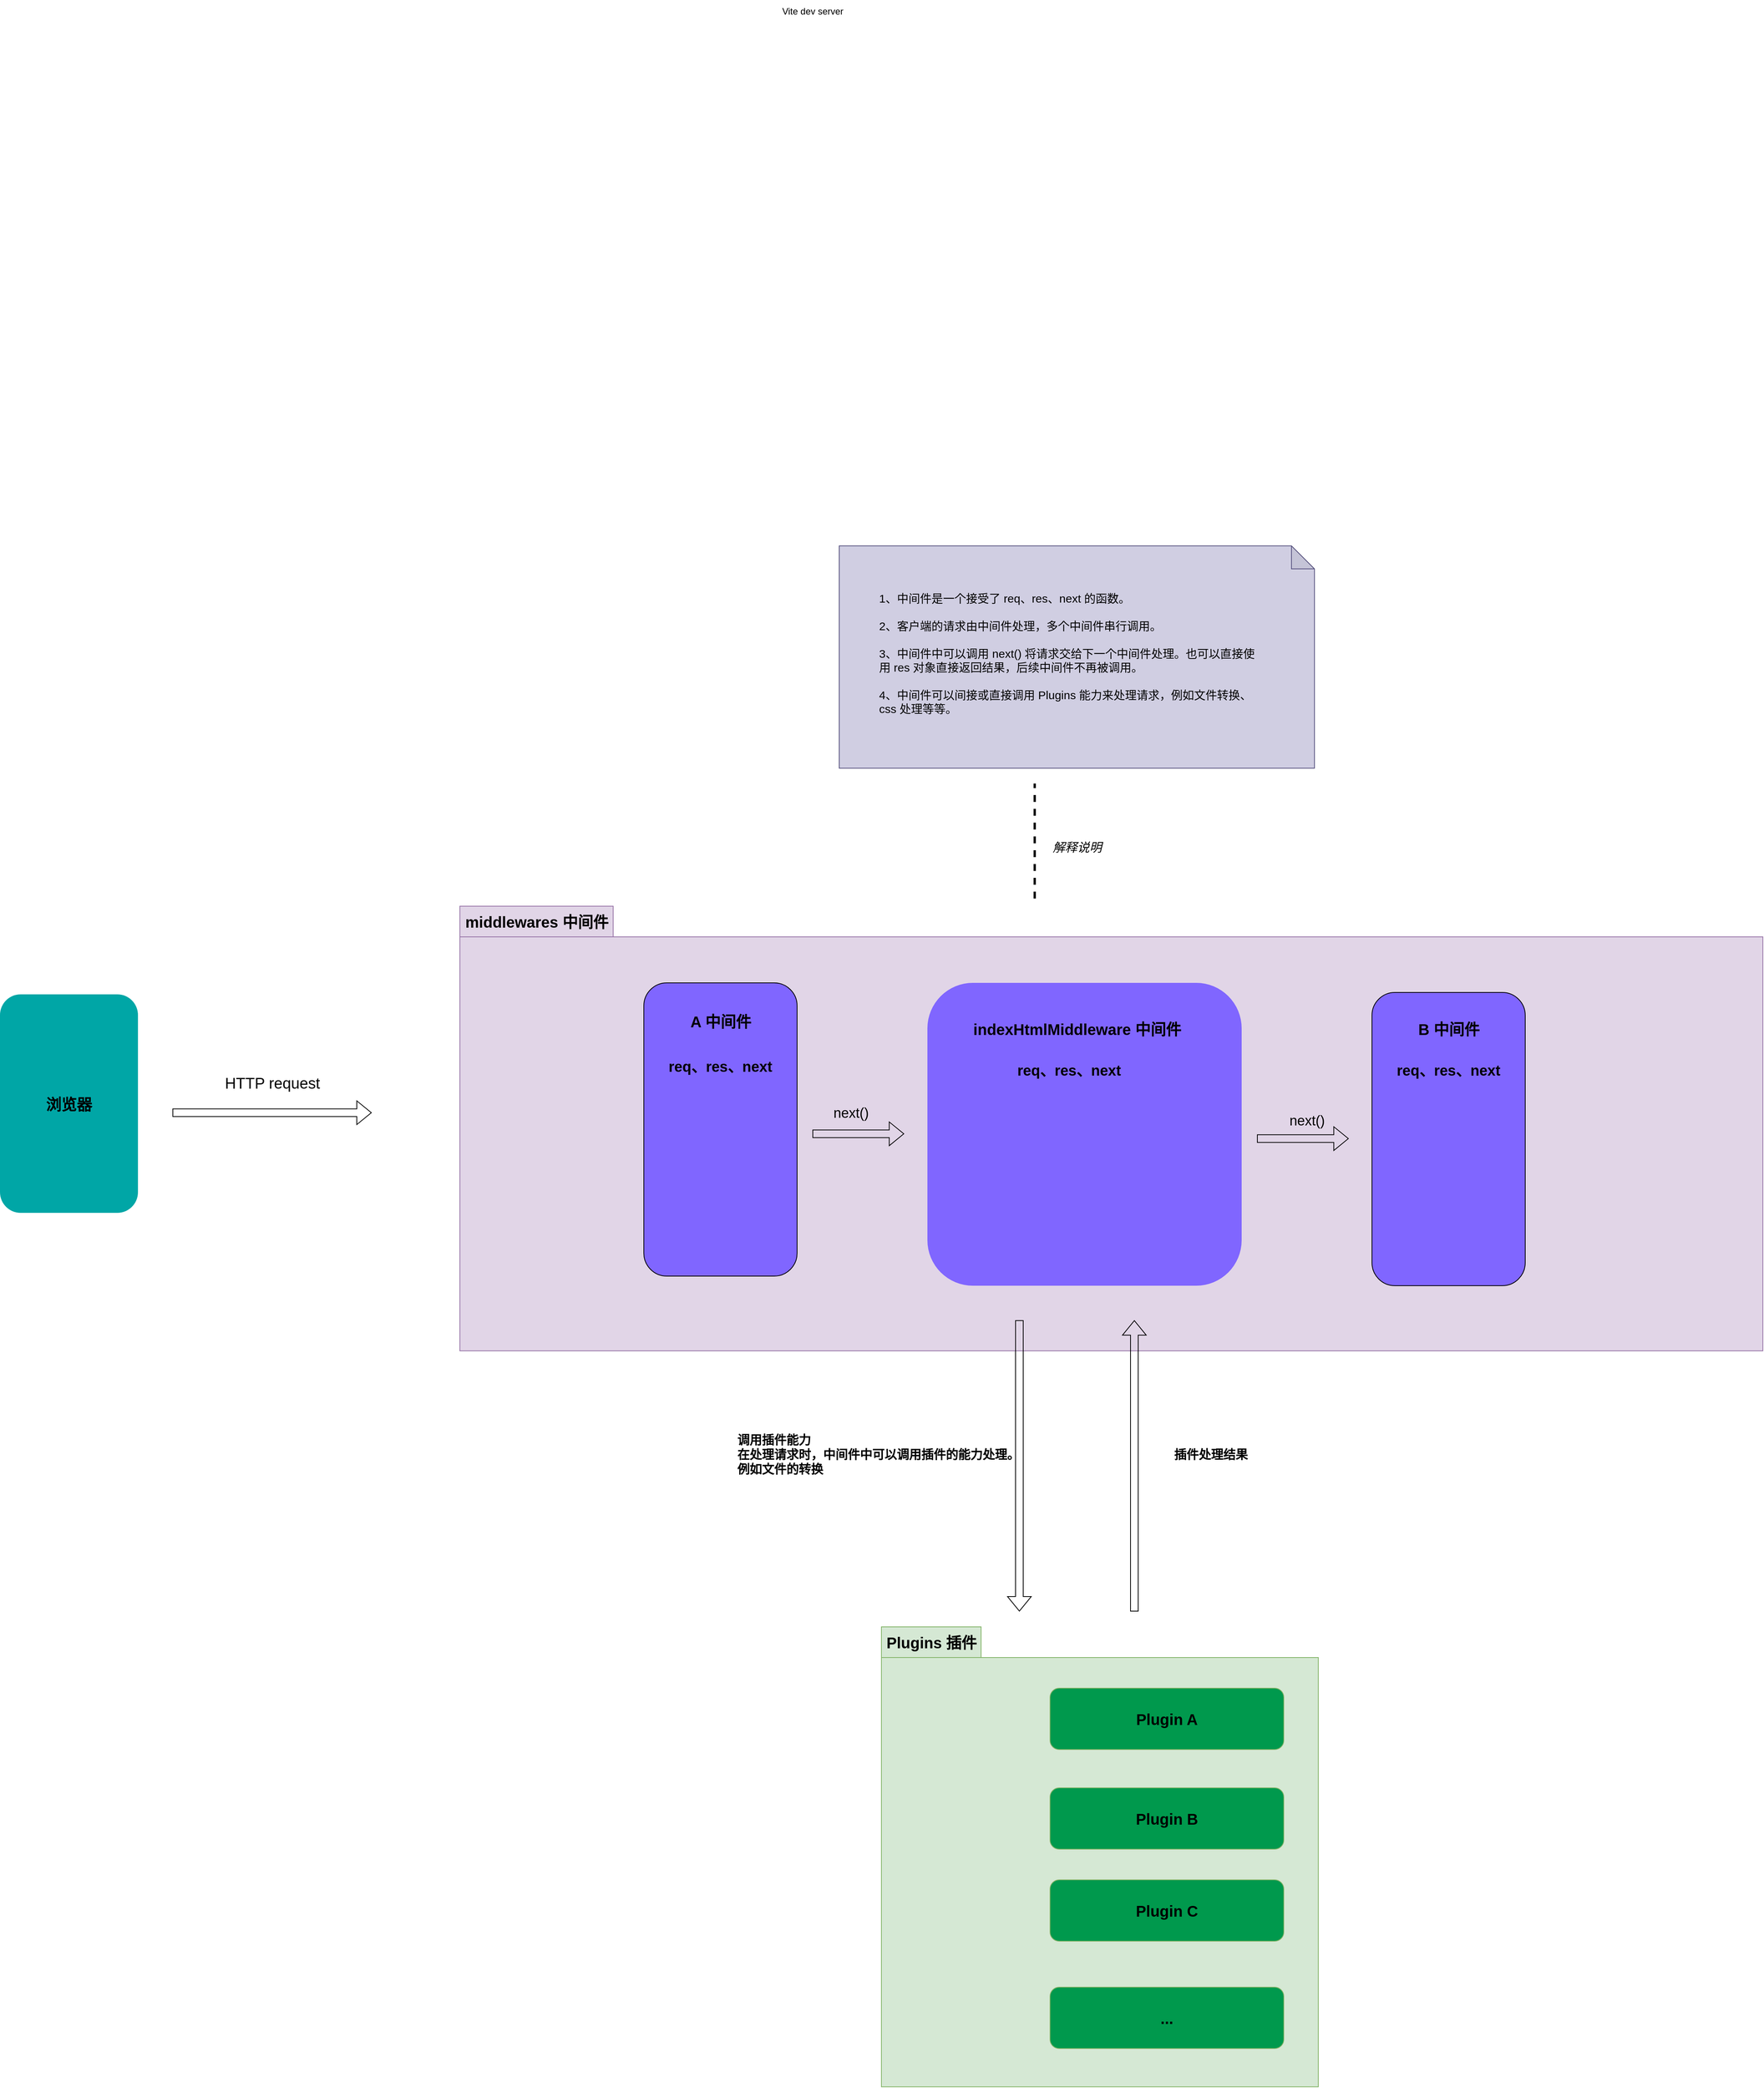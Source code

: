 <mxfile version="24.6.4" type="github">
  <diagram name="第 1 页" id="OXRmj3ONts_fg6BUwYeo">
    <mxGraphModel dx="3420" dy="2542" grid="1" gridSize="10" guides="1" tooltips="1" connect="1" arrows="1" fold="1" page="1" pageScale="1" pageWidth="827" pageHeight="1169" math="0" shadow="0">
      <root>
        <mxCell id="0" />
        <mxCell id="1" parent="0" />
        <mxCell id="Advp9efCXmAQx4mpiXnv-3" style="edgeStyle=orthogonalEdgeStyle;rounded=0;orthogonalLoop=1;jettySize=auto;html=1;strokeColor=none;" edge="1" parent="1" source="Advp9efCXmAQx4mpiXnv-2">
          <mxGeometry relative="1" as="geometry">
            <mxPoint x="350" y="350" as="targetPoint" />
          </mxGeometry>
        </mxCell>
        <mxCell id="Advp9efCXmAQx4mpiXnv-2" value="浏览器" style="rounded=1;whiteSpace=wrap;html=1;fillColor=#00A6A6;strokeColor=none;fontSize=20;fontStyle=1" vertex="1" parent="1">
          <mxGeometry x="-250" y="245" width="180" height="285" as="geometry" />
        </mxCell>
        <mxCell id="Advp9efCXmAQx4mpiXnv-4" value="HTTP request" style="text;html=1;align=center;verticalAlign=middle;resizable=0;points=[];autosize=1;strokeColor=none;fillColor=none;fontSize=20;" vertex="1" parent="1">
          <mxGeometry x="30" y="340" width="150" height="40" as="geometry" />
        </mxCell>
        <mxCell id="Advp9efCXmAQx4mpiXnv-12" value="" style="rounded=0;whiteSpace=wrap;html=1;strokeColor=#9673a6;fillColor=#e1d5e7;" vertex="1" parent="1">
          <mxGeometry x="350" y="170" width="1700" height="540" as="geometry" />
        </mxCell>
        <mxCell id="Advp9efCXmAQx4mpiXnv-13" value="middlewares 中间件" style="text;html=1;align=center;verticalAlign=middle;resizable=0;points=[];autosize=1;strokeColor=#9673a6;fillColor=#e1d5e7;fontStyle=1;fontSize=20;" vertex="1" parent="1">
          <mxGeometry x="350" y="130" width="200" height="40" as="geometry" />
        </mxCell>
        <mxCell id="Advp9efCXmAQx4mpiXnv-14" value="" style="rounded=1;whiteSpace=wrap;html=1;fillColor=#8066FF;strokeColor=none;" vertex="1" parent="1">
          <mxGeometry x="960" y="230" width="410" height="395" as="geometry" />
        </mxCell>
        <mxCell id="Advp9efCXmAQx4mpiXnv-15" value="" style="rounded=1;whiteSpace=wrap;html=1;strokeColor=default;fillColor=#8066FF;" vertex="1" parent="1">
          <mxGeometry x="1540" y="242.5" width="200" height="382.5" as="geometry" />
        </mxCell>
        <mxCell id="Advp9efCXmAQx4mpiXnv-27" value="Vite dev server" style="text;html=1;align=center;verticalAlign=middle;resizable=0;points=[];autosize=1;strokeColor=none;fillColor=none;" vertex="1" parent="1">
          <mxGeometry x="760" y="-1052" width="100" height="30" as="geometry" />
        </mxCell>
        <mxCell id="Advp9efCXmAQx4mpiXnv-29" style="edgeStyle=orthogonalEdgeStyle;rounded=0;orthogonalLoop=1;jettySize=auto;html=1;strokeColor=none;" edge="1" parent="1">
          <mxGeometry relative="1" as="geometry">
            <mxPoint x="390" y="-500" as="targetPoint" />
            <mxPoint x="120" y="-500.0" as="sourcePoint" />
          </mxGeometry>
        </mxCell>
        <mxCell id="Advp9efCXmAQx4mpiXnv-33" value="indexHtmlMiddleware 中间件" style="text;html=1;align=center;verticalAlign=middle;resizable=0;points=[];autosize=1;strokeColor=none;fillColor=none;fontStyle=1;fontSize=20;" vertex="1" parent="1">
          <mxGeometry x="1015" y="270" width="280" height="40" as="geometry" />
        </mxCell>
        <mxCell id="Advp9efCXmAQx4mpiXnv-35" value="" style="rounded=1;whiteSpace=wrap;html=1;strokeColor=default;fillColor=#8066FF;" vertex="1" parent="1">
          <mxGeometry x="590" y="230" width="200" height="382.5" as="geometry" />
        </mxCell>
        <mxCell id="Advp9efCXmAQx4mpiXnv-39" value="req、res、next" style="text;html=1;align=center;verticalAlign=middle;whiteSpace=wrap;rounded=0;fontSize=19;fontStyle=1;strokeColor=none;" vertex="1" parent="1">
          <mxGeometry x="575" y="325" width="230" height="30" as="geometry" />
        </mxCell>
        <mxCell id="Advp9efCXmAQx4mpiXnv-41" value="req、res、next" style="text;html=1;align=center;verticalAlign=middle;whiteSpace=wrap;rounded=0;fontSize=19;fontStyle=1;strokeColor=none;" vertex="1" parent="1">
          <mxGeometry x="1525" y="330" width="230" height="30" as="geometry" />
        </mxCell>
        <mxCell id="Advp9efCXmAQx4mpiXnv-42" value="req、res、next" style="text;html=1;align=center;verticalAlign=middle;whiteSpace=wrap;rounded=0;fontSize=19;fontStyle=1;strokeColor=none;" vertex="1" parent="1">
          <mxGeometry x="1030" y="330" width="230" height="30" as="geometry" />
        </mxCell>
        <mxCell id="Advp9efCXmAQx4mpiXnv-47" value="" style="shape=flexArrow;endArrow=classic;html=1;rounded=0;strokeColor=none;" edge="1" parent="1">
          <mxGeometry width="50" height="50" relative="1" as="geometry">
            <mxPoint x="1060" y="650" as="sourcePoint" />
            <mxPoint x="1060" y="1110" as="targetPoint" />
          </mxGeometry>
        </mxCell>
        <mxCell id="Advp9efCXmAQx4mpiXnv-48" value="" style="shape=flexArrow;endArrow=classic;html=1;rounded=0;strokeColor=none;" edge="1" parent="1">
          <mxGeometry width="50" height="50" relative="1" as="geometry">
            <mxPoint x="1241" y="1110" as="sourcePoint" />
            <mxPoint x="1240.999" y="650" as="targetPoint" />
          </mxGeometry>
        </mxCell>
        <mxCell id="Advp9efCXmAQx4mpiXnv-58" value="" style="rounded=0;whiteSpace=wrap;html=1;fillColor=#d5e8d4;strokeColor=#82b366;" vertex="1" parent="1">
          <mxGeometry x="900" y="1110" width="570" height="560" as="geometry" />
        </mxCell>
        <mxCell id="Advp9efCXmAQx4mpiXnv-59" value="Plugin A" style="rounded=1;whiteSpace=wrap;html=1;fillColor=#00994D;strokeColor=#82b366;fontSize=20;fontStyle=1" vertex="1" parent="1">
          <mxGeometry x="1120" y="1150" width="305" height="80" as="geometry" />
        </mxCell>
        <mxCell id="Advp9efCXmAQx4mpiXnv-60" value="..." style="rounded=1;whiteSpace=wrap;html=1;fillColor=#00994D;strokeColor=#82b366;fontSize=20;fontStyle=1" vertex="1" parent="1">
          <mxGeometry x="1120" y="1540" width="305" height="80" as="geometry" />
        </mxCell>
        <mxCell id="Advp9efCXmAQx4mpiXnv-61" value="Plugin C" style="rounded=1;whiteSpace=wrap;html=1;fillColor=#00994D;strokeColor=#82b366;fontSize=20;fontStyle=1" vertex="1" parent="1">
          <mxGeometry x="1120" y="1400" width="305" height="80" as="geometry" />
        </mxCell>
        <mxCell id="Advp9efCXmAQx4mpiXnv-62" value="Plugin B" style="rounded=1;whiteSpace=wrap;html=1;fillColor=#00994D;strokeColor=#82b366;fontSize=20;fontStyle=1" vertex="1" parent="1">
          <mxGeometry x="1120" y="1280" width="305" height="80" as="geometry" />
        </mxCell>
        <mxCell id="Advp9efCXmAQx4mpiXnv-63" value="" style="shape=flexArrow;endArrow=classic;html=1;rounded=0;" edge="1" parent="1">
          <mxGeometry width="50" height="50" relative="1" as="geometry">
            <mxPoint x="1080" y="670" as="sourcePoint" />
            <mxPoint x="1080" y="1050" as="targetPoint" />
          </mxGeometry>
        </mxCell>
        <mxCell id="Advp9efCXmAQx4mpiXnv-64" value="" style="shape=flexArrow;endArrow=classic;html=1;rounded=0;" edge="1" parent="1">
          <mxGeometry width="50" height="50" relative="1" as="geometry">
            <mxPoint x="1230" y="1050" as="sourcePoint" />
            <mxPoint x="1230" y="670" as="targetPoint" />
          </mxGeometry>
        </mxCell>
        <mxCell id="Advp9efCXmAQx4mpiXnv-65" value="&lt;div style=&quot;font-size: 16px;&quot;&gt;调用插件能力&lt;/div&gt;在处理请求时，中间件中可以调用插件的能力处理。&lt;div style=&quot;font-size: 16px;&quot;&gt;例如文件的转换&lt;/div&gt;" style="text;html=1;align=left;verticalAlign=middle;resizable=0;points=[];autosize=1;strokeColor=none;fillColor=none;fontSize=16;fontStyle=1" vertex="1" parent="1">
          <mxGeometry x="710" y="810" width="390" height="70" as="geometry" />
        </mxCell>
        <mxCell id="Advp9efCXmAQx4mpiXnv-66" value="插件处理结果" style="text;html=1;align=left;verticalAlign=middle;resizable=0;points=[];autosize=1;strokeColor=none;fillColor=none;fontSize=16;fontStyle=1" vertex="1" parent="1">
          <mxGeometry x="1280" y="830" width="120" height="30" as="geometry" />
        </mxCell>
        <mxCell id="Advp9efCXmAQx4mpiXnv-67" value="" style="group;fillColor=none;strokeColor=none;" vertex="1" connectable="0" parent="1">
          <mxGeometry x="845" y="-340" width="620" height="290" as="geometry" />
        </mxCell>
        <mxCell id="Advp9efCXmAQx4mpiXnv-43" value="" style="shape=note;whiteSpace=wrap;html=1;backgroundOutline=1;darkOpacity=0.05;strokeColor=#56517e;labelBorderColor=default;fillColor=#d0cee2;" vertex="1" parent="Advp9efCXmAQx4mpiXnv-67">
          <mxGeometry width="620" height="290" as="geometry" />
        </mxCell>
        <mxCell id="Advp9efCXmAQx4mpiXnv-44" value="1、中间件是一个接受了 req、res、next 的函数。&lt;div style=&quot;font-size: 15px;&quot;&gt;&lt;br style=&quot;font-size: 15px;&quot;&gt;&lt;/div&gt;&lt;div style=&quot;font-size: 15px;&quot;&gt;2、客户端的请求由中间件处理，多个中间件串行调用。&lt;/div&gt;&lt;div style=&quot;font-size: 15px;&quot;&gt;&lt;br style=&quot;font-size: 15px;&quot;&gt;&lt;/div&gt;&lt;div style=&quot;font-size: 15px;&quot;&gt;3、中间件中可以调用 next() 将请求交给下一个中间件处理。也可以直接使用 res 对象直接返回结果，后续中间件不再被调用。&lt;/div&gt;&lt;div style=&quot;font-size: 15px;&quot;&gt;&lt;br style=&quot;font-size: 15px;&quot;&gt;&lt;/div&gt;&lt;div style=&quot;font-size: 15px;&quot;&gt;4、中间件可以间接或直接调用 Plugins 能力来处理请求，例如文件转换、css 处理等等。&lt;/div&gt;" style="text;html=1;align=left;verticalAlign=middle;whiteSpace=wrap;rounded=0;fontSize=15;strokeColor=none;fillColor=#d0cee2;" vertex="1" parent="Advp9efCXmAQx4mpiXnv-67">
          <mxGeometry x="50" y="30" width="500" height="220" as="geometry" />
        </mxCell>
        <mxCell id="Advp9efCXmAQx4mpiXnv-68" value="A 中间件" style="text;html=1;align=center;verticalAlign=middle;resizable=0;points=[];autosize=1;strokeColor=none;fillColor=none;fontStyle=1;fontSize=20;" vertex="1" parent="1">
          <mxGeometry x="640" y="260" width="100" height="40" as="geometry" />
        </mxCell>
        <mxCell id="Advp9efCXmAQx4mpiXnv-69" value="B 中间件" style="text;html=1;align=center;verticalAlign=middle;resizable=0;points=[];autosize=1;strokeColor=none;fillColor=none;fontStyle=1;fontSize=20;" vertex="1" parent="1">
          <mxGeometry x="1590" y="270" width="100" height="40" as="geometry" />
        </mxCell>
        <mxCell id="Advp9efCXmAQx4mpiXnv-70" value="" style="shape=flexArrow;endArrow=classic;html=1;rounded=0;entryX=0.341;entryY=0.537;entryDx=0;entryDy=0;entryPerimeter=0;" edge="1" parent="1">
          <mxGeometry width="50" height="50" relative="1" as="geometry">
            <mxPoint x="810" y="426.9" as="sourcePoint" />
            <mxPoint x="929.7" y="426.88" as="targetPoint" />
          </mxGeometry>
        </mxCell>
        <mxCell id="Advp9efCXmAQx4mpiXnv-71" value="" style="shape=flexArrow;endArrow=classic;html=1;rounded=0;entryX=0.341;entryY=0.537;entryDx=0;entryDy=0;entryPerimeter=0;" edge="1" parent="1">
          <mxGeometry width="50" height="50" relative="1" as="geometry">
            <mxPoint x="1390" y="433.15" as="sourcePoint" />
            <mxPoint x="1509.7" y="433.13" as="targetPoint" />
          </mxGeometry>
        </mxCell>
        <mxCell id="Advp9efCXmAQx4mpiXnv-72" value="next()" style="text;html=1;align=center;verticalAlign=middle;resizable=0;points=[];autosize=1;strokeColor=none;fillColor=none;fontSize=18;" vertex="1" parent="1">
          <mxGeometry x="825" y="380" width="70" height="40" as="geometry" />
        </mxCell>
        <mxCell id="Advp9efCXmAQx4mpiXnv-73" value="next()" style="text;html=1;align=center;verticalAlign=middle;resizable=0;points=[];autosize=1;strokeColor=none;fillColor=none;fontSize=18;" vertex="1" parent="1">
          <mxGeometry x="1420" y="390" width="70" height="40" as="geometry" />
        </mxCell>
        <mxCell id="Advp9efCXmAQx4mpiXnv-75" value="Plugins 插件" style="text;html=1;align=center;verticalAlign=middle;resizable=0;points=[];autosize=1;strokeColor=#82b366;fillColor=#d5e8d4;fontStyle=1;fontSize=20;" vertex="1" parent="1">
          <mxGeometry x="900" y="1070" width="130" height="40" as="geometry" />
        </mxCell>
        <mxCell id="Advp9efCXmAQx4mpiXnv-76" value="" style="endArrow=none;dashed=1;html=1;rounded=0;strokeWidth=3;" edge="1" parent="1">
          <mxGeometry width="50" height="50" relative="1" as="geometry">
            <mxPoint x="1100" y="120" as="sourcePoint" />
            <mxPoint x="1100" y="-30" as="targetPoint" />
          </mxGeometry>
        </mxCell>
        <mxCell id="Advp9efCXmAQx4mpiXnv-77" value="" style="shape=flexArrow;endArrow=classic;html=1;rounded=0;" edge="1" parent="1">
          <mxGeometry width="50" height="50" relative="1" as="geometry">
            <mxPoint x="-25" y="399.38" as="sourcePoint" />
            <mxPoint x="235" y="399.38" as="targetPoint" />
          </mxGeometry>
        </mxCell>
        <mxCell id="Advp9efCXmAQx4mpiXnv-78" value="解释说明" style="text;html=1;align=center;verticalAlign=middle;resizable=0;points=[];autosize=1;strokeColor=none;fillColor=none;fontSize=16;fontStyle=2" vertex="1" parent="1">
          <mxGeometry x="1110" y="38" width="90" height="30" as="geometry" />
        </mxCell>
      </root>
    </mxGraphModel>
  </diagram>
</mxfile>
